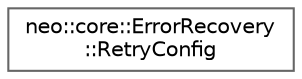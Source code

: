 digraph "Graphical Class Hierarchy"
{
 // LATEX_PDF_SIZE
  bgcolor="transparent";
  edge [fontname=Helvetica,fontsize=10,labelfontname=Helvetica,labelfontsize=10];
  node [fontname=Helvetica,fontsize=10,shape=box,height=0.2,width=0.4];
  rankdir="LR";
  Node0 [id="Node000000",label="neo::core::ErrorRecovery\l::RetryConfig",height=0.2,width=0.4,color="grey40", fillcolor="white", style="filled",URL="$structneo_1_1core_1_1_error_recovery_1_1_retry_config.html",tooltip="Configuration for retry operations."];
}
